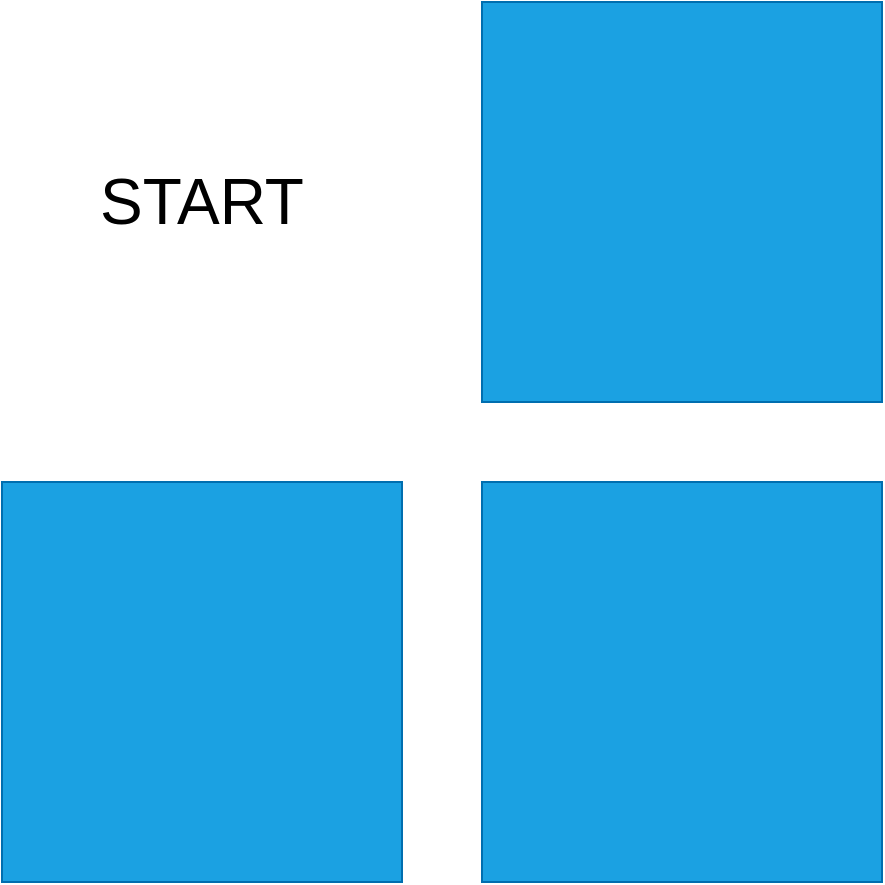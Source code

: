 <mxfile version="27.0.9">
  <diagram name="Page-1" id="2NFYow33bhXro1jrwPYq">
    <mxGraphModel dx="1267" dy="856" grid="1" gridSize="10" guides="1" tooltips="1" connect="1" arrows="1" fold="1" page="1" pageScale="1" pageWidth="827" pageHeight="1169" math="0" shadow="0">
      <root>
        <mxCell id="0" />
        <mxCell id="1" parent="0" />
        <mxCell id="oi8ZtTXexLqs8sI_RZuL-1" value="" style="whiteSpace=wrap;html=1;aspect=fixed;fillColor=#1ba1e2;fontColor=#ffffff;strokeColor=#006EAF;" vertex="1" parent="1">
          <mxGeometry x="360" y="160" width="200" height="200" as="geometry" />
        </mxCell>
        <mxCell id="oi8ZtTXexLqs8sI_RZuL-2" value="" style="whiteSpace=wrap;html=1;aspect=fixed;fillColor=#1ba1e2;fontColor=#ffffff;strokeColor=#006EAF;" vertex="1" parent="1">
          <mxGeometry x="360" y="400" width="200" height="200" as="geometry" />
        </mxCell>
        <mxCell id="oi8ZtTXexLqs8sI_RZuL-3" value="" style="whiteSpace=wrap;html=1;aspect=fixed;fillColor=#1ba1e2;fontColor=#ffffff;strokeColor=#006EAF;" vertex="1" parent="1">
          <mxGeometry x="120" y="400" width="200" height="200" as="geometry" />
        </mxCell>
        <mxCell id="oi8ZtTXexLqs8sI_RZuL-4" value="&lt;font style=&quot;font-size: 32px;&quot;&gt;START&lt;/font&gt;" style="text;html=1;align=center;verticalAlign=middle;whiteSpace=wrap;rounded=0;strokeWidth=10;" vertex="1" parent="1">
          <mxGeometry x="190" y="240" width="60" height="40" as="geometry" />
        </mxCell>
      </root>
    </mxGraphModel>
  </diagram>
</mxfile>
